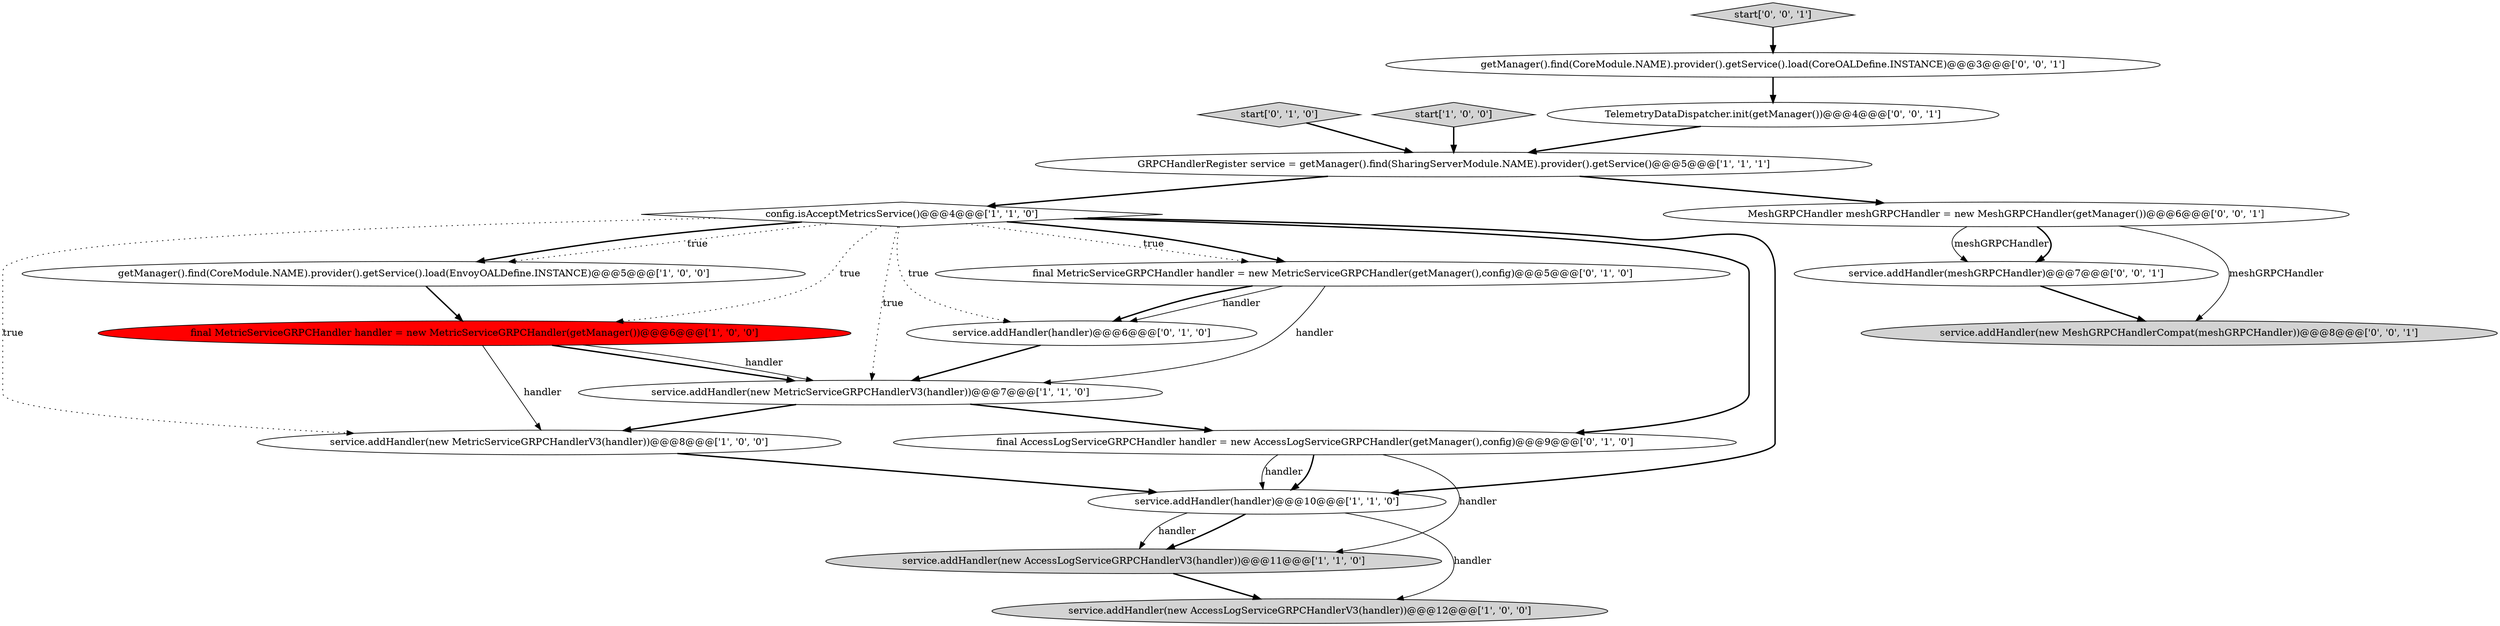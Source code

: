 digraph {
5 [style = filled, label = "getManager().find(CoreModule.NAME).provider().getService().load(EnvoyOALDefine.INSTANCE)@@@5@@@['1', '0', '0']", fillcolor = white, shape = ellipse image = "AAA0AAABBB1BBB"];
10 [style = filled, label = "start['0', '1', '0']", fillcolor = lightgray, shape = diamond image = "AAA0AAABBB2BBB"];
3 [style = filled, label = "final MetricServiceGRPCHandler handler = new MetricServiceGRPCHandler(getManager())@@@6@@@['1', '0', '0']", fillcolor = red, shape = ellipse image = "AAA1AAABBB1BBB"];
15 [style = filled, label = "getManager().find(CoreModule.NAME).provider().getService().load(CoreOALDefine.INSTANCE)@@@3@@@['0', '0', '1']", fillcolor = white, shape = ellipse image = "AAA0AAABBB3BBB"];
16 [style = filled, label = "service.addHandler(meshGRPCHandler)@@@7@@@['0', '0', '1']", fillcolor = white, shape = ellipse image = "AAA0AAABBB3BBB"];
18 [style = filled, label = "MeshGRPCHandler meshGRPCHandler = new MeshGRPCHandler(getManager())@@@6@@@['0', '0', '1']", fillcolor = white, shape = ellipse image = "AAA0AAABBB3BBB"];
0 [style = filled, label = "GRPCHandlerRegister service = getManager().find(SharingServerModule.NAME).provider().getService()@@@5@@@['1', '1', '1']", fillcolor = white, shape = ellipse image = "AAA0AAABBB1BBB"];
14 [style = filled, label = "service.addHandler(new MeshGRPCHandlerCompat(meshGRPCHandler))@@@8@@@['0', '0', '1']", fillcolor = lightgray, shape = ellipse image = "AAA0AAABBB3BBB"];
17 [style = filled, label = "start['0', '0', '1']", fillcolor = lightgray, shape = diamond image = "AAA0AAABBB3BBB"];
11 [style = filled, label = "final MetricServiceGRPCHandler handler = new MetricServiceGRPCHandler(getManager(),config)@@@5@@@['0', '1', '0']", fillcolor = white, shape = ellipse image = "AAA0AAABBB2BBB"];
13 [style = filled, label = "service.addHandler(handler)@@@6@@@['0', '1', '0']", fillcolor = white, shape = ellipse image = "AAA0AAABBB2BBB"];
8 [style = filled, label = "start['1', '0', '0']", fillcolor = lightgray, shape = diamond image = "AAA0AAABBB1BBB"];
9 [style = filled, label = "service.addHandler(new AccessLogServiceGRPCHandlerV3(handler))@@@11@@@['1', '1', '0']", fillcolor = lightgray, shape = ellipse image = "AAA0AAABBB1BBB"];
19 [style = filled, label = "TelemetryDataDispatcher.init(getManager())@@@4@@@['0', '0', '1']", fillcolor = white, shape = ellipse image = "AAA0AAABBB3BBB"];
6 [style = filled, label = "service.addHandler(new MetricServiceGRPCHandlerV3(handler))@@@8@@@['1', '0', '0']", fillcolor = white, shape = ellipse image = "AAA0AAABBB1BBB"];
7 [style = filled, label = "service.addHandler(new MetricServiceGRPCHandlerV3(handler))@@@7@@@['1', '1', '0']", fillcolor = white, shape = ellipse image = "AAA0AAABBB1BBB"];
1 [style = filled, label = "service.addHandler(new AccessLogServiceGRPCHandlerV3(handler))@@@12@@@['1', '0', '0']", fillcolor = lightgray, shape = ellipse image = "AAA0AAABBB1BBB"];
4 [style = filled, label = "service.addHandler(handler)@@@10@@@['1', '1', '0']", fillcolor = white, shape = ellipse image = "AAA0AAABBB1BBB"];
2 [style = filled, label = "config.isAcceptMetricsService()@@@4@@@['1', '1', '0']", fillcolor = white, shape = diamond image = "AAA0AAABBB1BBB"];
12 [style = filled, label = "final AccessLogServiceGRPCHandler handler = new AccessLogServiceGRPCHandler(getManager(),config)@@@9@@@['0', '1', '0']", fillcolor = white, shape = ellipse image = "AAA0AAABBB2BBB"];
2->3 [style = dotted, label="true"];
5->3 [style = bold, label=""];
4->9 [style = bold, label=""];
11->13 [style = solid, label="handler"];
18->14 [style = solid, label="meshGRPCHandler"];
4->9 [style = solid, label="handler"];
7->12 [style = bold, label=""];
11->7 [style = solid, label="handler"];
0->2 [style = bold, label=""];
18->16 [style = solid, label="meshGRPCHandler"];
4->1 [style = solid, label="handler"];
15->19 [style = bold, label=""];
2->4 [style = bold, label=""];
2->12 [style = bold, label=""];
19->0 [style = bold, label=""];
2->11 [style = dotted, label="true"];
8->0 [style = bold, label=""];
6->4 [style = bold, label=""];
12->9 [style = solid, label="handler"];
12->4 [style = bold, label=""];
3->7 [style = bold, label=""];
2->6 [style = dotted, label="true"];
13->7 [style = bold, label=""];
2->7 [style = dotted, label="true"];
10->0 [style = bold, label=""];
11->13 [style = bold, label=""];
7->6 [style = bold, label=""];
17->15 [style = bold, label=""];
3->6 [style = solid, label="handler"];
12->4 [style = solid, label="handler"];
16->14 [style = bold, label=""];
0->18 [style = bold, label=""];
9->1 [style = bold, label=""];
2->5 [style = dotted, label="true"];
2->11 [style = bold, label=""];
2->13 [style = dotted, label="true"];
2->5 [style = bold, label=""];
3->7 [style = solid, label="handler"];
18->16 [style = bold, label=""];
}
